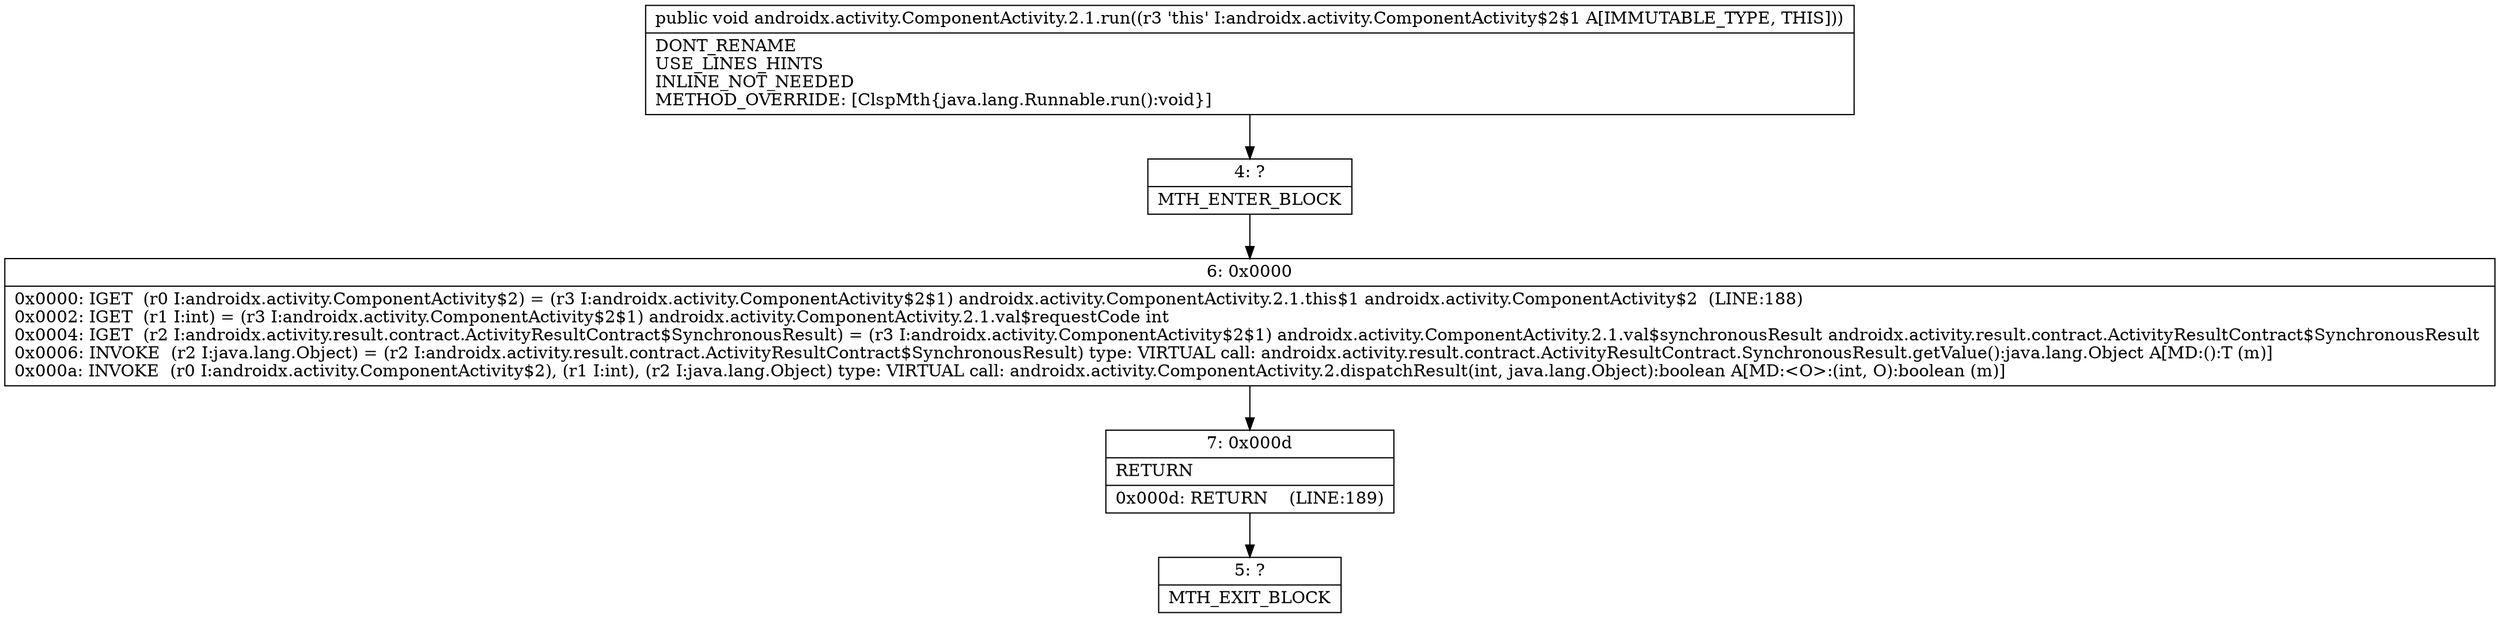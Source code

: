 digraph "CFG forandroidx.activity.ComponentActivity.2.1.run()V" {
Node_4 [shape=record,label="{4\:\ ?|MTH_ENTER_BLOCK\l}"];
Node_6 [shape=record,label="{6\:\ 0x0000|0x0000: IGET  (r0 I:androidx.activity.ComponentActivity$2) = (r3 I:androidx.activity.ComponentActivity$2$1) androidx.activity.ComponentActivity.2.1.this$1 androidx.activity.ComponentActivity$2  (LINE:188)\l0x0002: IGET  (r1 I:int) = (r3 I:androidx.activity.ComponentActivity$2$1) androidx.activity.ComponentActivity.2.1.val$requestCode int \l0x0004: IGET  (r2 I:androidx.activity.result.contract.ActivityResultContract$SynchronousResult) = (r3 I:androidx.activity.ComponentActivity$2$1) androidx.activity.ComponentActivity.2.1.val$synchronousResult androidx.activity.result.contract.ActivityResultContract$SynchronousResult \l0x0006: INVOKE  (r2 I:java.lang.Object) = (r2 I:androidx.activity.result.contract.ActivityResultContract$SynchronousResult) type: VIRTUAL call: androidx.activity.result.contract.ActivityResultContract.SynchronousResult.getValue():java.lang.Object A[MD:():T (m)]\l0x000a: INVOKE  (r0 I:androidx.activity.ComponentActivity$2), (r1 I:int), (r2 I:java.lang.Object) type: VIRTUAL call: androidx.activity.ComponentActivity.2.dispatchResult(int, java.lang.Object):boolean A[MD:\<O\>:(int, O):boolean (m)]\l}"];
Node_7 [shape=record,label="{7\:\ 0x000d|RETURN\l|0x000d: RETURN    (LINE:189)\l}"];
Node_5 [shape=record,label="{5\:\ ?|MTH_EXIT_BLOCK\l}"];
MethodNode[shape=record,label="{public void androidx.activity.ComponentActivity.2.1.run((r3 'this' I:androidx.activity.ComponentActivity$2$1 A[IMMUTABLE_TYPE, THIS]))  | DONT_RENAME\lUSE_LINES_HINTS\lINLINE_NOT_NEEDED\lMETHOD_OVERRIDE: [ClspMth\{java.lang.Runnable.run():void\}]\l}"];
MethodNode -> Node_4;Node_4 -> Node_6;
Node_6 -> Node_7;
Node_7 -> Node_5;
}

